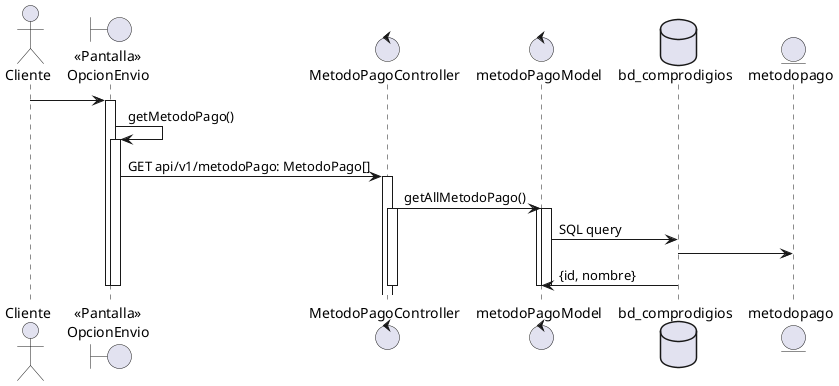 @startuml
actor "Cliente" as actorCliente
boundary "<<Pantalla>>\nOpcionEnvio" as boundryPantallaOpcionEnvio

actorCliente -> boundryPantallaOpcionEnvio
activate boundryPantallaOpcionEnvio
   boundryPantallaOpcionEnvio -> boundryPantallaOpcionEnvio: getMetodoPago()
    activate boundryPantallaOpcionEnvio
        control "MetodoPagoController" as metodoPagoController
            control "metodoPagoModel" as metodoPagoModel
           boundryPantallaOpcionEnvio -> metodoPagoController: GET api/v1/metodoPago: MetodoPago[]
            activate metodoPagoController
                metodoPagoController -> metodoPagoModel: getAllMetodoPago()
                activate metodoPagoController
                    database "bd_comprodigios" as dbComprodigios
                    entity metodopago
                    activate metodoPagoModel
                        activate metodoPagoModel
                            metodoPagoModel -> dbComprodigios: SQL query
                            dbComprodigios -> metodopago
                            dbComprodigios -> metodoPagoModel: {id, nombre}
                        deactivate
                    deactivate
                deactivate
        deactivate
    deactivate
deactivate
@enduml